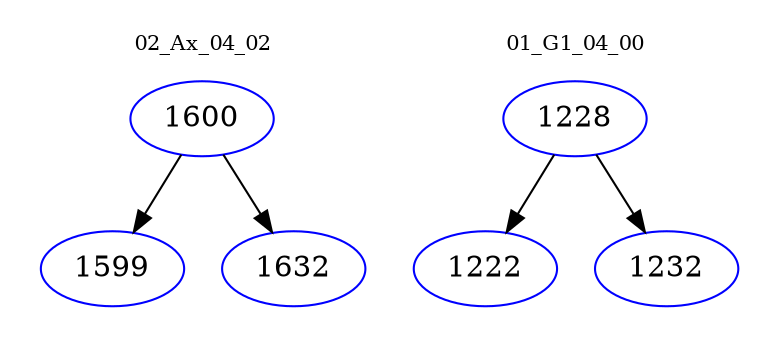 digraph{
subgraph cluster_0 {
color = white
label = "02_Ax_04_02";
fontsize=10;
T0_1600 [label="1600", color="blue"]
T0_1600 -> T0_1599 [color="black"]
T0_1599 [label="1599", color="blue"]
T0_1600 -> T0_1632 [color="black"]
T0_1632 [label="1632", color="blue"]
}
subgraph cluster_1 {
color = white
label = "01_G1_04_00";
fontsize=10;
T1_1228 [label="1228", color="blue"]
T1_1228 -> T1_1222 [color="black"]
T1_1222 [label="1222", color="blue"]
T1_1228 -> T1_1232 [color="black"]
T1_1232 [label="1232", color="blue"]
}
}

